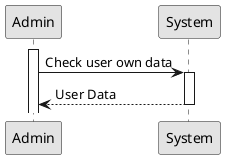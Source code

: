 @startuml
'http://plantuml.com/skinparam.html
skinparam monochrome true
skinparam packageStyle rect
skinparam shadowing false

participant Admin as AD
participant System as sys

activate AD
 AD -> sys: Check user own data
  activate sys
  sys --> AD: User Data
  deactivate sys
@enduml